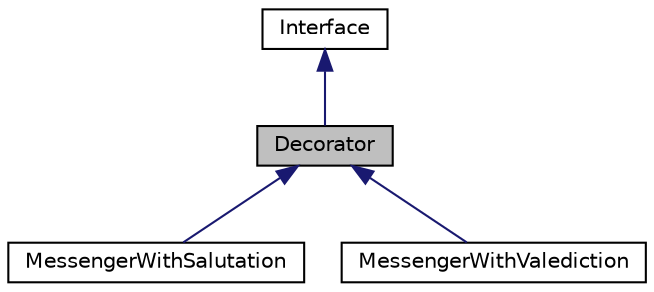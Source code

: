 digraph "Decorator"
{
  edge [fontname="Helvetica",fontsize="10",labelfontname="Helvetica",labelfontsize="10"];
  node [fontname="Helvetica",fontsize="10",shape=record];
  Node1 [label="Decorator",height=0.2,width=0.4,color="black", fillcolor="grey75", style="filled", fontcolor="black"];
  Node2 -> Node1 [dir="back",color="midnightblue",fontsize="10",style="solid",fontname="Helvetica"];
  Node2 [label="Interface",height=0.2,width=0.4,color="black", fillcolor="white", style="filled",URL="$classInterface.html"];
  Node1 -> Node3 [dir="back",color="midnightblue",fontsize="10",style="solid",fontname="Helvetica"];
  Node3 [label="MessengerWithSalutation",height=0.2,width=0.4,color="black", fillcolor="white", style="filled",URL="$classMessengerWithSalutation.html"];
  Node1 -> Node4 [dir="back",color="midnightblue",fontsize="10",style="solid",fontname="Helvetica"];
  Node4 [label="MessengerWithValediction",height=0.2,width=0.4,color="black", fillcolor="white", style="filled",URL="$classMessengerWithValediction.html"];
}
